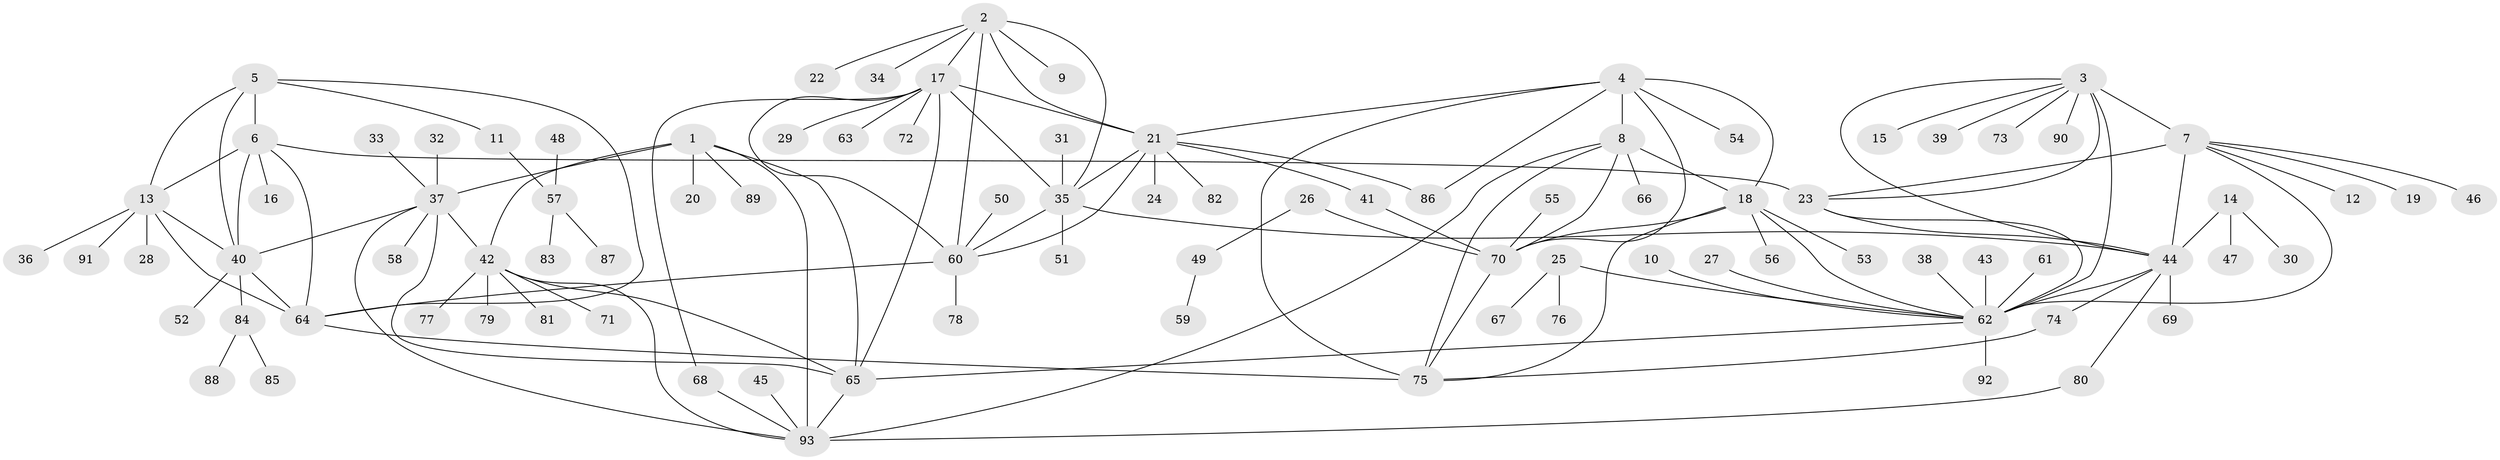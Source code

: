 // original degree distribution, {8: 0.022727272727272728, 10: 0.022727272727272728, 6: 0.05303030303030303, 11: 0.022727272727272728, 7: 0.045454545454545456, 9: 0.05303030303030303, 15: 0.007575757575757576, 1: 0.5833333333333334, 2: 0.14393939393939395, 3: 0.03787878787878788, 5: 0.007575757575757576}
// Generated by graph-tools (version 1.1) at 2025/37/03/04/25 23:37:47]
// undirected, 93 vertices, 133 edges
graph export_dot {
  node [color=gray90,style=filled];
  1;
  2;
  3;
  4;
  5;
  6;
  7;
  8;
  9;
  10;
  11;
  12;
  13;
  14;
  15;
  16;
  17;
  18;
  19;
  20;
  21;
  22;
  23;
  24;
  25;
  26;
  27;
  28;
  29;
  30;
  31;
  32;
  33;
  34;
  35;
  36;
  37;
  38;
  39;
  40;
  41;
  42;
  43;
  44;
  45;
  46;
  47;
  48;
  49;
  50;
  51;
  52;
  53;
  54;
  55;
  56;
  57;
  58;
  59;
  60;
  61;
  62;
  63;
  64;
  65;
  66;
  67;
  68;
  69;
  70;
  71;
  72;
  73;
  74;
  75;
  76;
  77;
  78;
  79;
  80;
  81;
  82;
  83;
  84;
  85;
  86;
  87;
  88;
  89;
  90;
  91;
  92;
  93;
  1 -- 20 [weight=1.0];
  1 -- 37 [weight=2.0];
  1 -- 42 [weight=2.0];
  1 -- 65 [weight=2.0];
  1 -- 89 [weight=1.0];
  1 -- 93 [weight=2.0];
  2 -- 9 [weight=1.0];
  2 -- 17 [weight=2.0];
  2 -- 21 [weight=2.0];
  2 -- 22 [weight=1.0];
  2 -- 34 [weight=1.0];
  2 -- 35 [weight=2.0];
  2 -- 60 [weight=2.0];
  3 -- 7 [weight=2.0];
  3 -- 15 [weight=1.0];
  3 -- 23 [weight=2.0];
  3 -- 39 [weight=1.0];
  3 -- 44 [weight=2.0];
  3 -- 62 [weight=2.0];
  3 -- 73 [weight=1.0];
  3 -- 90 [weight=1.0];
  4 -- 8 [weight=2.0];
  4 -- 18 [weight=2.0];
  4 -- 21 [weight=1.0];
  4 -- 54 [weight=1.0];
  4 -- 70 [weight=2.0];
  4 -- 75 [weight=2.0];
  4 -- 86 [weight=1.0];
  5 -- 6 [weight=2.0];
  5 -- 11 [weight=1.0];
  5 -- 13 [weight=1.0];
  5 -- 40 [weight=1.0];
  5 -- 64 [weight=1.0];
  6 -- 13 [weight=2.0];
  6 -- 16 [weight=1.0];
  6 -- 23 [weight=1.0];
  6 -- 40 [weight=2.0];
  6 -- 64 [weight=2.0];
  7 -- 12 [weight=1.0];
  7 -- 19 [weight=1.0];
  7 -- 23 [weight=1.0];
  7 -- 44 [weight=1.0];
  7 -- 46 [weight=1.0];
  7 -- 62 [weight=1.0];
  8 -- 18 [weight=1.0];
  8 -- 66 [weight=1.0];
  8 -- 70 [weight=1.0];
  8 -- 75 [weight=1.0];
  8 -- 93 [weight=1.0];
  10 -- 62 [weight=1.0];
  11 -- 57 [weight=1.0];
  13 -- 28 [weight=1.0];
  13 -- 36 [weight=1.0];
  13 -- 40 [weight=1.0];
  13 -- 64 [weight=1.0];
  13 -- 91 [weight=1.0];
  14 -- 30 [weight=1.0];
  14 -- 44 [weight=1.0];
  14 -- 47 [weight=1.0];
  17 -- 21 [weight=1.0];
  17 -- 29 [weight=1.0];
  17 -- 35 [weight=1.0];
  17 -- 60 [weight=1.0];
  17 -- 63 [weight=1.0];
  17 -- 65 [weight=1.0];
  17 -- 68 [weight=1.0];
  17 -- 72 [weight=1.0];
  18 -- 53 [weight=1.0];
  18 -- 56 [weight=1.0];
  18 -- 62 [weight=1.0];
  18 -- 70 [weight=1.0];
  18 -- 75 [weight=1.0];
  21 -- 24 [weight=1.0];
  21 -- 35 [weight=1.0];
  21 -- 41 [weight=1.0];
  21 -- 60 [weight=1.0];
  21 -- 82 [weight=1.0];
  21 -- 86 [weight=1.0];
  23 -- 44 [weight=1.0];
  23 -- 62 [weight=1.0];
  25 -- 62 [weight=1.0];
  25 -- 67 [weight=1.0];
  25 -- 76 [weight=1.0];
  26 -- 49 [weight=1.0];
  26 -- 70 [weight=1.0];
  27 -- 62 [weight=1.0];
  31 -- 35 [weight=1.0];
  32 -- 37 [weight=1.0];
  33 -- 37 [weight=1.0];
  35 -- 44 [weight=1.0];
  35 -- 51 [weight=1.0];
  35 -- 60 [weight=1.0];
  37 -- 40 [weight=1.0];
  37 -- 42 [weight=1.0];
  37 -- 58 [weight=1.0];
  37 -- 65 [weight=1.0];
  37 -- 93 [weight=1.0];
  38 -- 62 [weight=1.0];
  40 -- 52 [weight=1.0];
  40 -- 64 [weight=1.0];
  40 -- 84 [weight=1.0];
  41 -- 70 [weight=1.0];
  42 -- 65 [weight=1.0];
  42 -- 71 [weight=1.0];
  42 -- 77 [weight=1.0];
  42 -- 79 [weight=1.0];
  42 -- 81 [weight=1.0];
  42 -- 93 [weight=1.0];
  43 -- 62 [weight=1.0];
  44 -- 62 [weight=1.0];
  44 -- 69 [weight=1.0];
  44 -- 74 [weight=1.0];
  44 -- 80 [weight=1.0];
  45 -- 93 [weight=1.0];
  48 -- 57 [weight=1.0];
  49 -- 59 [weight=1.0];
  50 -- 60 [weight=1.0];
  55 -- 70 [weight=1.0];
  57 -- 83 [weight=1.0];
  57 -- 87 [weight=1.0];
  60 -- 64 [weight=1.0];
  60 -- 78 [weight=1.0];
  61 -- 62 [weight=1.0];
  62 -- 65 [weight=1.0];
  62 -- 92 [weight=1.0];
  64 -- 75 [weight=1.0];
  65 -- 93 [weight=1.0];
  68 -- 93 [weight=1.0];
  70 -- 75 [weight=1.0];
  74 -- 75 [weight=1.0];
  80 -- 93 [weight=1.0];
  84 -- 85 [weight=1.0];
  84 -- 88 [weight=1.0];
}
